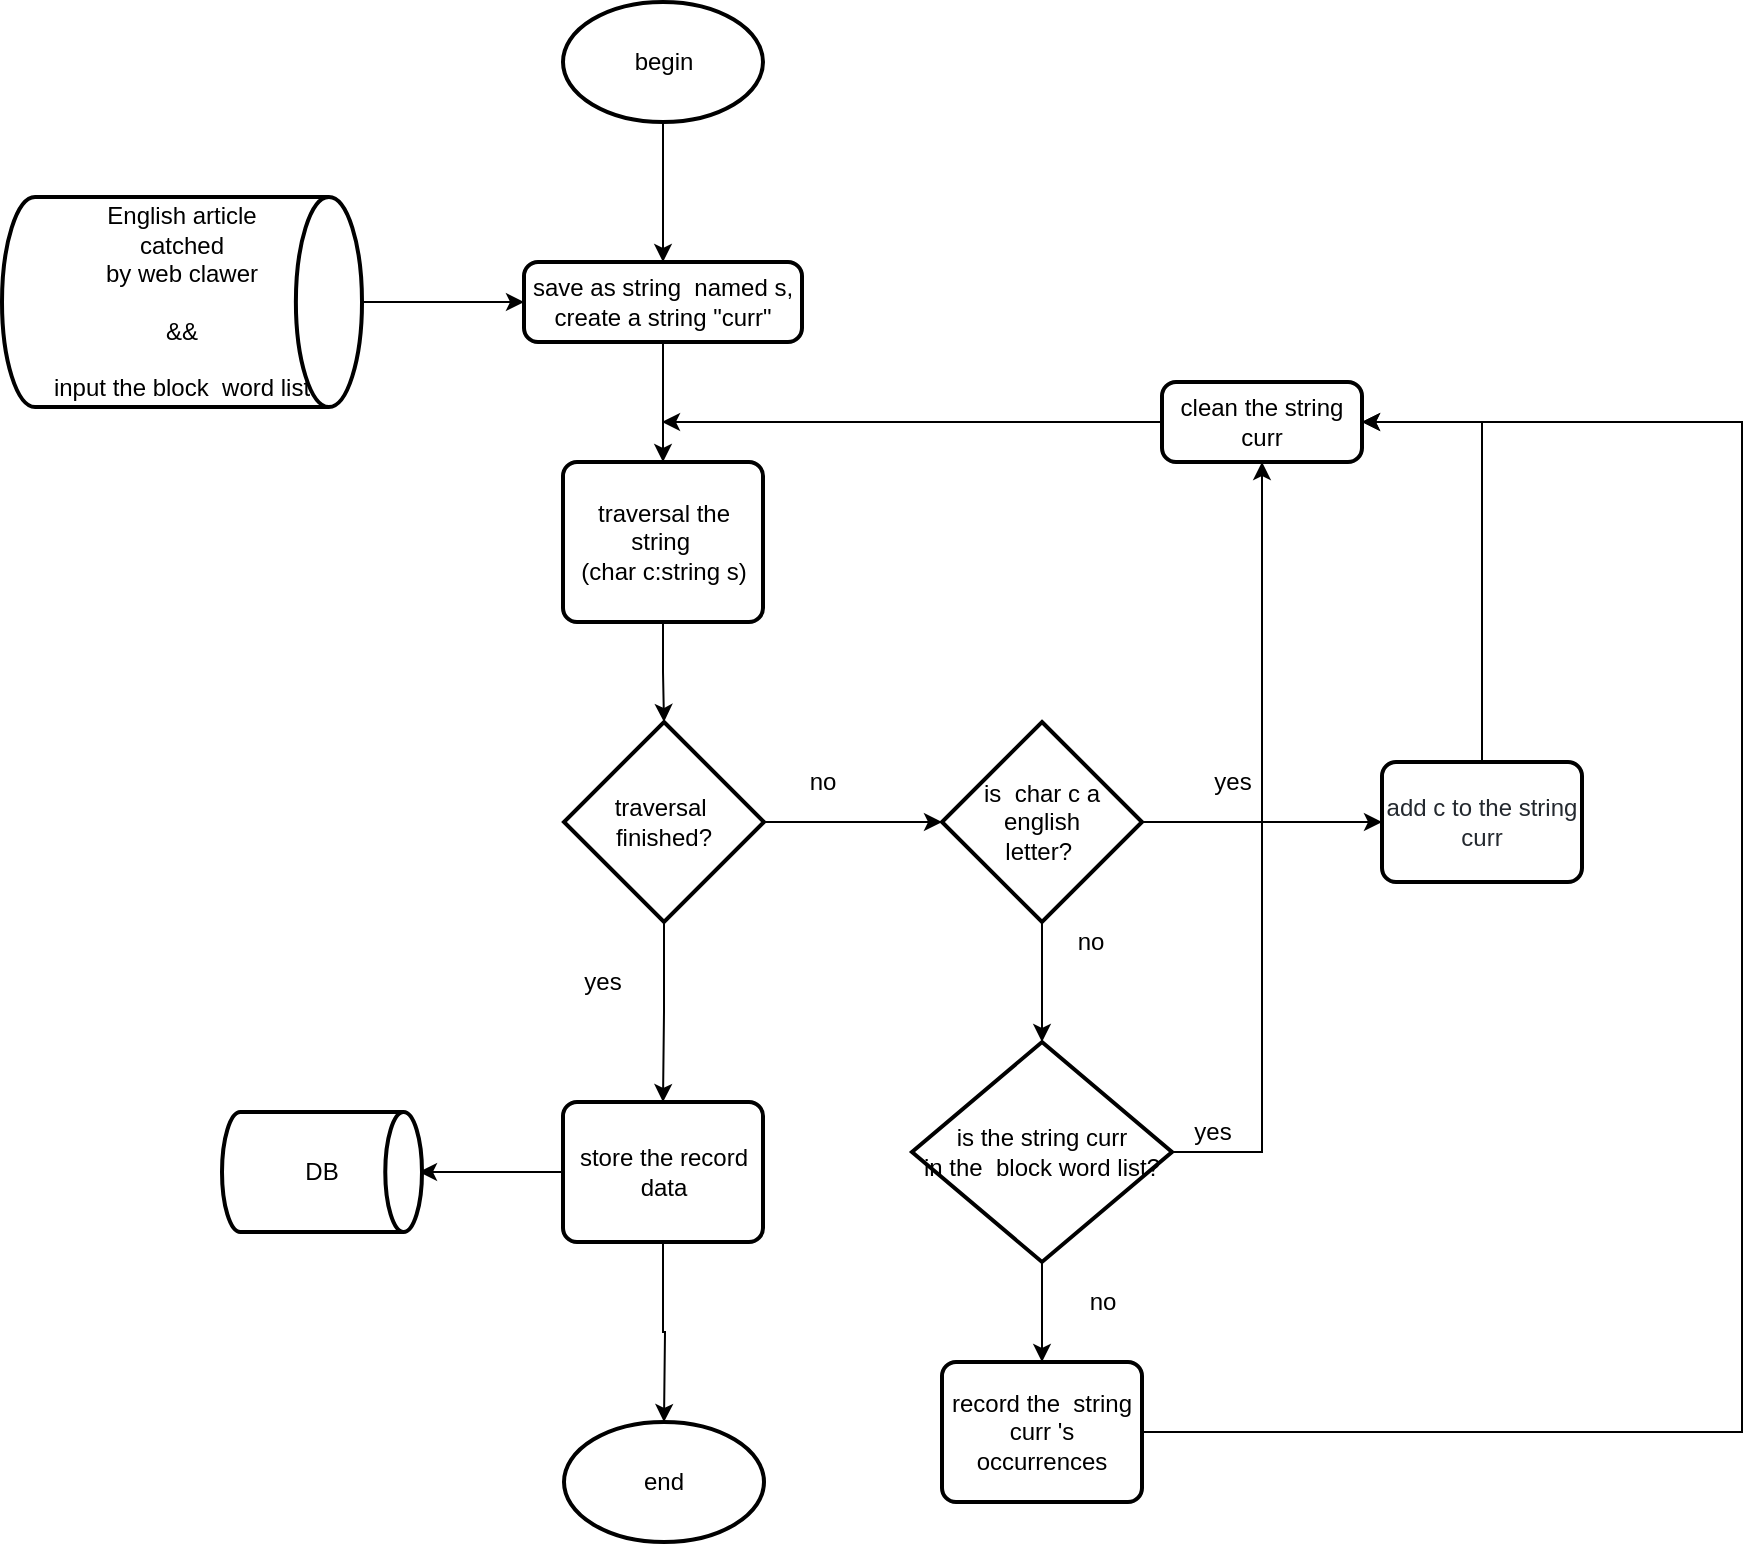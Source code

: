 <mxfile version="15.4.0" type="device"><diagram id="C5RBs43oDa-KdzZeNtuy" name="Page-1"><mxGraphModel dx="1803" dy="1816" grid="1" gridSize="10" guides="1" tooltips="1" connect="1" arrows="1" fold="1" page="1" pageScale="1" pageWidth="827" pageHeight="1169" math="0" shadow="0"><root><mxCell id="WIyWlLk6GJQsqaUBKTNV-0"/><mxCell id="WIyWlLk6GJQsqaUBKTNV-1" parent="WIyWlLk6GJQsqaUBKTNV-0"/><mxCell id="sB1Qpc8SMpAsl8TfiBa0-4" value="" style="edgeStyle=orthogonalEdgeStyle;rounded=0;orthogonalLoop=1;jettySize=auto;html=1;" parent="WIyWlLk6GJQsqaUBKTNV-1" source="sB1Qpc8SMpAsl8TfiBa0-0" target="sB1Qpc8SMpAsl8TfiBa0-2" edge="1"><mxGeometry relative="1" as="geometry"/></mxCell><mxCell id="sB1Qpc8SMpAsl8TfiBa0-0" value="English article&lt;br&gt;catched&lt;br&gt;by web clawer&lt;br&gt;&lt;br&gt;&amp;amp;&amp;amp;&lt;br&gt;&lt;br&gt;input the block&amp;nbsp; word list" style="strokeWidth=2;html=1;shape=mxgraph.flowchart.direct_data;whiteSpace=wrap;" parent="WIyWlLk6GJQsqaUBKTNV-1" vertex="1"><mxGeometry x="-130" y="87.5" width="180" height="105" as="geometry"/></mxCell><mxCell id="sB1Qpc8SMpAsl8TfiBa0-9" value="" style="edgeStyle=orthogonalEdgeStyle;rounded=0;orthogonalLoop=1;jettySize=auto;html=1;" parent="WIyWlLk6GJQsqaUBKTNV-1" source="sB1Qpc8SMpAsl8TfiBa0-2" target="sB1Qpc8SMpAsl8TfiBa0-6" edge="1"><mxGeometry relative="1" as="geometry"/></mxCell><mxCell id="sB1Qpc8SMpAsl8TfiBa0-2" value="save as string&amp;nbsp; named s,&lt;br&gt;create a string &quot;curr&quot;" style="rounded=1;whiteSpace=wrap;html=1;absoluteArcSize=1;arcSize=14;strokeWidth=2;" parent="WIyWlLk6GJQsqaUBKTNV-1" vertex="1"><mxGeometry x="131" y="120" width="139" height="40" as="geometry"/></mxCell><mxCell id="5_nUvUO-0SCXz7BqIU4x-1" style="edgeStyle=orthogonalEdgeStyle;rounded=0;orthogonalLoop=1;jettySize=auto;html=1;exitX=0.5;exitY=1;exitDx=0;exitDy=0;exitPerimeter=0;entryX=0.5;entryY=0;entryDx=0;entryDy=0;" edge="1" parent="WIyWlLk6GJQsqaUBKTNV-1" source="sB1Qpc8SMpAsl8TfiBa0-5" target="sB1Qpc8SMpAsl8TfiBa0-2"><mxGeometry relative="1" as="geometry"/></mxCell><mxCell id="sB1Qpc8SMpAsl8TfiBa0-5" value="&lt;span&gt;begin&lt;/span&gt;" style="strokeWidth=2;html=1;shape=mxgraph.flowchart.start_1;whiteSpace=wrap;" parent="WIyWlLk6GJQsqaUBKTNV-1" vertex="1"><mxGeometry x="150.5" y="-10" width="100" height="60" as="geometry"/></mxCell><mxCell id="sB1Qpc8SMpAsl8TfiBa0-10" value="" style="edgeStyle=orthogonalEdgeStyle;rounded=0;orthogonalLoop=1;jettySize=auto;html=1;" parent="WIyWlLk6GJQsqaUBKTNV-1" source="sB1Qpc8SMpAsl8TfiBa0-6" target="sB1Qpc8SMpAsl8TfiBa0-8" edge="1"><mxGeometry relative="1" as="geometry"/></mxCell><mxCell id="sB1Qpc8SMpAsl8TfiBa0-6" value="traversal the string&amp;nbsp;&lt;br&gt;(char c:string s)" style="rounded=1;whiteSpace=wrap;html=1;absoluteArcSize=1;arcSize=14;strokeWidth=2;" parent="WIyWlLk6GJQsqaUBKTNV-1" vertex="1"><mxGeometry x="150.5" y="220" width="100" height="80" as="geometry"/></mxCell><mxCell id="sB1Qpc8SMpAsl8TfiBa0-12" style="edgeStyle=orthogonalEdgeStyle;rounded=0;orthogonalLoop=1;jettySize=auto;html=1;entryX=0;entryY=0.5;entryDx=0;entryDy=0;entryPerimeter=0;" parent="WIyWlLk6GJQsqaUBKTNV-1" source="sB1Qpc8SMpAsl8TfiBa0-8" edge="1" target="sB1Qpc8SMpAsl8TfiBa0-14"><mxGeometry relative="1" as="geometry"><mxPoint x="330" y="400" as="targetPoint"/></mxGeometry></mxCell><mxCell id="sB1Qpc8SMpAsl8TfiBa0-15" style="edgeStyle=orthogonalEdgeStyle;rounded=0;orthogonalLoop=1;jettySize=auto;html=1;entryX=0.5;entryY=0;entryDx=0;entryDy=0;" parent="WIyWlLk6GJQsqaUBKTNV-1" source="sB1Qpc8SMpAsl8TfiBa0-8" edge="1" target="sB1Qpc8SMpAsl8TfiBa0-28"><mxGeometry relative="1" as="geometry"><mxPoint x="201" y="530" as="targetPoint"/></mxGeometry></mxCell><mxCell id="sB1Qpc8SMpAsl8TfiBa0-8" value="traversal&amp;nbsp; finished?" style="strokeWidth=2;html=1;shape=mxgraph.flowchart.decision;whiteSpace=wrap;" parent="WIyWlLk6GJQsqaUBKTNV-1" vertex="1"><mxGeometry x="151" y="350" width="100" height="100" as="geometry"/></mxCell><mxCell id="sB1Qpc8SMpAsl8TfiBa0-13" value="no" style="text;html=1;align=center;verticalAlign=middle;resizable=0;points=[];autosize=1;strokeColor=none;fillColor=none;" parent="WIyWlLk6GJQsqaUBKTNV-1" vertex="1"><mxGeometry x="265" y="370" width="30" height="20" as="geometry"/></mxCell><mxCell id="sB1Qpc8SMpAsl8TfiBa0-18" style="edgeStyle=orthogonalEdgeStyle;rounded=0;orthogonalLoop=1;jettySize=auto;html=1;entryX=0;entryY=0.5;entryDx=0;entryDy=0;" parent="WIyWlLk6GJQsqaUBKTNV-1" source="sB1Qpc8SMpAsl8TfiBa0-14" target="sB1Qpc8SMpAsl8TfiBa0-17" edge="1"><mxGeometry relative="1" as="geometry"/></mxCell><mxCell id="sB1Qpc8SMpAsl8TfiBa0-20" style="edgeStyle=orthogonalEdgeStyle;rounded=0;orthogonalLoop=1;jettySize=auto;html=1;" parent="WIyWlLk6GJQsqaUBKTNV-1" source="sB1Qpc8SMpAsl8TfiBa0-14" edge="1"><mxGeometry relative="1" as="geometry"><mxPoint x="390" y="510" as="targetPoint"/></mxGeometry></mxCell><mxCell id="sB1Qpc8SMpAsl8TfiBa0-14" value="is&amp;nbsp; char c a english&lt;br&gt;letter?&amp;nbsp;" style="strokeWidth=2;html=1;shape=mxgraph.flowchart.decision;whiteSpace=wrap;" parent="WIyWlLk6GJQsqaUBKTNV-1" vertex="1"><mxGeometry x="340" y="350" width="100" height="100" as="geometry"/></mxCell><mxCell id="sB1Qpc8SMpAsl8TfiBa0-16" value="yes" style="text;html=1;align=center;verticalAlign=middle;resizable=0;points=[];autosize=1;strokeColor=none;fillColor=none;" parent="WIyWlLk6GJQsqaUBKTNV-1" vertex="1"><mxGeometry x="155" y="470" width="30" height="20" as="geometry"/></mxCell><mxCell id="sB1Qpc8SMpAsl8TfiBa0-39" style="edgeStyle=orthogonalEdgeStyle;rounded=0;orthogonalLoop=1;jettySize=auto;html=1;entryX=1;entryY=0.5;entryDx=0;entryDy=0;" parent="WIyWlLk6GJQsqaUBKTNV-1" source="sB1Qpc8SMpAsl8TfiBa0-17" target="sB1Qpc8SMpAsl8TfiBa0-35" edge="1"><mxGeometry relative="1" as="geometry"><mxPoint x="590" y="200" as="targetPoint"/><Array as="points"><mxPoint x="610" y="200"/></Array></mxGeometry></mxCell><mxCell id="sB1Qpc8SMpAsl8TfiBa0-17" value="&lt;font color=&quot;#24292f&quot;&gt;&lt;span style=&quot;background-color: rgb(255 , 255 , 255)&quot;&gt;add c to the string curr&lt;/span&gt;&lt;/font&gt;" style="rounded=1;whiteSpace=wrap;html=1;absoluteArcSize=1;arcSize=14;strokeWidth=2;" parent="WIyWlLk6GJQsqaUBKTNV-1" vertex="1"><mxGeometry x="560" y="370" width="100" height="60" as="geometry"/></mxCell><mxCell id="sB1Qpc8SMpAsl8TfiBa0-19" value="yes" style="text;html=1;align=center;verticalAlign=middle;resizable=0;points=[];autosize=1;strokeColor=none;fillColor=none;" parent="WIyWlLk6GJQsqaUBKTNV-1" vertex="1"><mxGeometry x="470" y="370" width="30" height="20" as="geometry"/></mxCell><mxCell id="sB1Qpc8SMpAsl8TfiBa0-21" value="no&lt;br&gt;" style="text;html=1;align=center;verticalAlign=middle;resizable=0;points=[];autosize=1;strokeColor=none;fillColor=none;" parent="WIyWlLk6GJQsqaUBKTNV-1" vertex="1"><mxGeometry x="399" y="450" width="30" height="20" as="geometry"/></mxCell><mxCell id="sB1Qpc8SMpAsl8TfiBa0-24" style="edgeStyle=orthogonalEdgeStyle;rounded=0;orthogonalLoop=1;jettySize=auto;html=1;" parent="WIyWlLk6GJQsqaUBKTNV-1" source="sB1Qpc8SMpAsl8TfiBa0-22" edge="1"><mxGeometry relative="1" as="geometry"><mxPoint x="390" y="670" as="targetPoint"/></mxGeometry></mxCell><mxCell id="sB1Qpc8SMpAsl8TfiBa0-42" style="edgeStyle=orthogonalEdgeStyle;rounded=0;orthogonalLoop=1;jettySize=auto;html=1;exitX=1;exitY=0.5;exitDx=0;exitDy=0;exitPerimeter=0;entryX=0.5;entryY=1;entryDx=0;entryDy=0;" parent="WIyWlLk6GJQsqaUBKTNV-1" source="sB1Qpc8SMpAsl8TfiBa0-22" target="sB1Qpc8SMpAsl8TfiBa0-35" edge="1"><mxGeometry relative="1" as="geometry"><mxPoint x="510" y="565.294" as="targetPoint"/><Array as="points"><mxPoint x="500" y="565"/><mxPoint x="500" y="220"/></Array></mxGeometry></mxCell><mxCell id="sB1Qpc8SMpAsl8TfiBa0-22" value="is the string curr&lt;br&gt;in the&amp;nbsp; block word list?" style="strokeWidth=2;html=1;shape=mxgraph.flowchart.decision;whiteSpace=wrap;" parent="WIyWlLk6GJQsqaUBKTNV-1" vertex="1"><mxGeometry x="325" y="510" width="130" height="110" as="geometry"/></mxCell><mxCell id="sB1Qpc8SMpAsl8TfiBa0-43" style="edgeStyle=orthogonalEdgeStyle;rounded=0;orthogonalLoop=1;jettySize=auto;html=1;" parent="WIyWlLk6GJQsqaUBKTNV-1" source="sB1Qpc8SMpAsl8TfiBa0-25" target="sB1Qpc8SMpAsl8TfiBa0-35" edge="1"><mxGeometry relative="1" as="geometry"><mxPoint x="610" y="200" as="targetPoint"/><Array as="points"><mxPoint x="740" y="705"/><mxPoint x="740" y="200"/></Array></mxGeometry></mxCell><mxCell id="sB1Qpc8SMpAsl8TfiBa0-25" value="record the&amp;nbsp; string curr 's occurrences" style="rounded=1;whiteSpace=wrap;html=1;absoluteArcSize=1;arcSize=14;strokeWidth=2;" parent="WIyWlLk6GJQsqaUBKTNV-1" vertex="1"><mxGeometry x="340" y="670" width="100" height="70" as="geometry"/></mxCell><mxCell id="sB1Qpc8SMpAsl8TfiBa0-26" value="no" style="text;html=1;align=center;verticalAlign=middle;resizable=0;points=[];autosize=1;strokeColor=none;fillColor=none;" parent="WIyWlLk6GJQsqaUBKTNV-1" vertex="1"><mxGeometry x="405" y="630" width="30" height="20" as="geometry"/></mxCell><mxCell id="sB1Qpc8SMpAsl8TfiBa0-29" style="edgeStyle=orthogonalEdgeStyle;rounded=0;orthogonalLoop=1;jettySize=auto;html=1;" parent="WIyWlLk6GJQsqaUBKTNV-1" source="sB1Qpc8SMpAsl8TfiBa0-28" edge="1"><mxGeometry relative="1" as="geometry"><mxPoint x="78.5" y="575" as="targetPoint"/></mxGeometry></mxCell><mxCell id="sB1Qpc8SMpAsl8TfiBa0-34" style="edgeStyle=orthogonalEdgeStyle;rounded=0;orthogonalLoop=1;jettySize=auto;html=1;entryX=0.5;entryY=0;entryDx=0;entryDy=0;entryPerimeter=0;" parent="WIyWlLk6GJQsqaUBKTNV-1" source="sB1Qpc8SMpAsl8TfiBa0-28" edge="1"><mxGeometry relative="1" as="geometry"><mxPoint x="201" y="700" as="targetPoint"/></mxGeometry></mxCell><mxCell id="sB1Qpc8SMpAsl8TfiBa0-28" value="store the record data" style="rounded=1;whiteSpace=wrap;html=1;absoluteArcSize=1;arcSize=14;strokeWidth=2;" parent="WIyWlLk6GJQsqaUBKTNV-1" vertex="1"><mxGeometry x="150.5" y="540" width="100" height="70" as="geometry"/></mxCell><mxCell id="sB1Qpc8SMpAsl8TfiBa0-32" value="yes" style="text;html=1;align=center;verticalAlign=middle;resizable=0;points=[];autosize=1;strokeColor=none;fillColor=none;" parent="WIyWlLk6GJQsqaUBKTNV-1" vertex="1"><mxGeometry x="460" y="545" width="30" height="20" as="geometry"/></mxCell><mxCell id="sB1Qpc8SMpAsl8TfiBa0-40" style="edgeStyle=orthogonalEdgeStyle;rounded=0;orthogonalLoop=1;jettySize=auto;html=1;" parent="WIyWlLk6GJQsqaUBKTNV-1" source="sB1Qpc8SMpAsl8TfiBa0-35" edge="1"><mxGeometry relative="1" as="geometry"><mxPoint x="200" y="200" as="targetPoint"/></mxGeometry></mxCell><mxCell id="sB1Qpc8SMpAsl8TfiBa0-35" value="clean the string curr" style="rounded=1;whiteSpace=wrap;html=1;absoluteArcSize=1;arcSize=14;strokeWidth=2;" parent="WIyWlLk6GJQsqaUBKTNV-1" vertex="1"><mxGeometry x="450" y="180" width="100" height="40" as="geometry"/></mxCell><mxCell id="5_nUvUO-0SCXz7BqIU4x-2" value="DB" style="strokeWidth=2;html=1;shape=mxgraph.flowchart.direct_data;whiteSpace=wrap;" vertex="1" parent="WIyWlLk6GJQsqaUBKTNV-1"><mxGeometry x="-20" y="545" width="100" height="60" as="geometry"/></mxCell><mxCell id="5_nUvUO-0SCXz7BqIU4x-3" value="end" style="strokeWidth=2;html=1;shape=mxgraph.flowchart.start_1;whiteSpace=wrap;" vertex="1" parent="WIyWlLk6GJQsqaUBKTNV-1"><mxGeometry x="151" y="700" width="100" height="60" as="geometry"/></mxCell></root></mxGraphModel></diagram></mxfile>